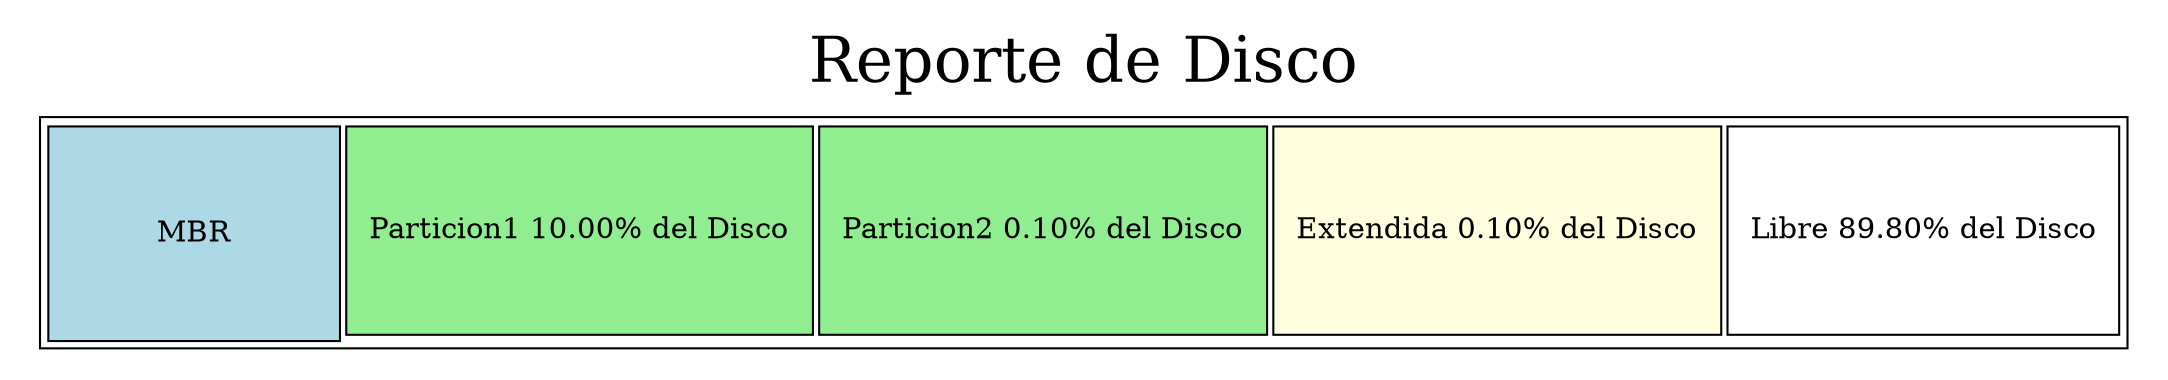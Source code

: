 digraph G {
rankdir=LR;
margin=0.1;
label="Reporte de Disco";
labelloc="t";
fontsize=30;
node [shape=plaintext];
n1 [label=<
<TABLE BORDER="1" CELLBORDER="1" CELLSPACING="3" CELLPADDING="10">
<TR>
<TD ROWSPAN="2" WIDTH="140" HEIGHT="100" BGCOLOR="lightblue" ALIGN="CENTER" VALIGN="MIDDLE">MBR</TD>
<TD WIDTH="140" HEIGHT="100" BGCOLOR="lightgreen" ALIGN="CENTER" VALIGN="MIDDLE">Particion1 10.00% del Disco</TD><TD WIDTH="140" HEIGHT="100" BGCOLOR="lightgreen" ALIGN="CENTER" VALIGN="MIDDLE">Particion2 0.10% del Disco</TD><TD WIDTH="140" HEIGHT="100" BGCOLOR="lightyellow" ALIGN="CENTER" VALIGN="MIDDLE">Extendida 0.10% del Disco</TD><TD WIDTH="140" HEIGHT="100" BGCOLOR="white" ALIGN="CENTER" VALIGN="MIDDLE">Libre 89.80% del Disco</TD></TR></TABLE>>];
}